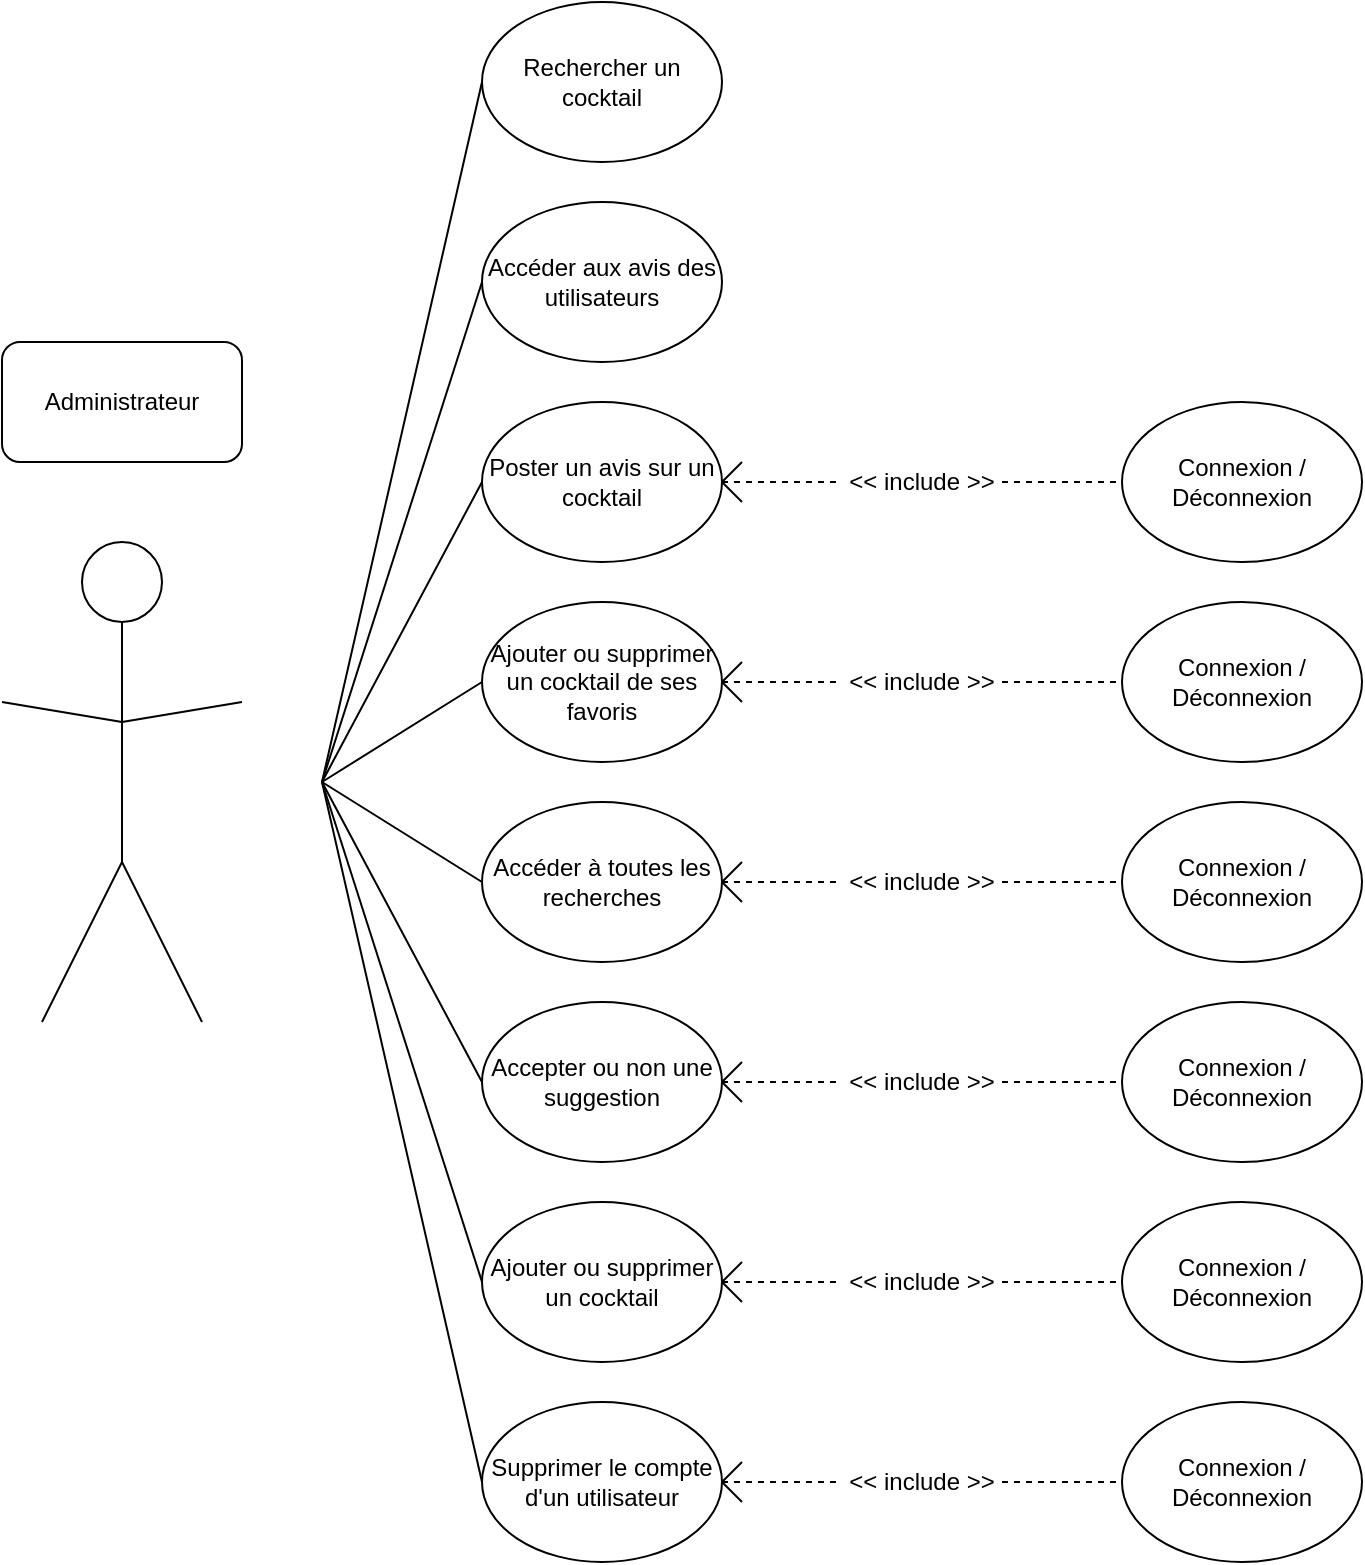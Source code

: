 <mxfile version="12.8.6" type="github">
  <diagram id="3fomOqYG3zGlC_ov1-AQ" name="Page-1">
    <mxGraphModel dx="460" dy="752" grid="1" gridSize="10" guides="1" tooltips="1" connect="1" arrows="1" fold="1" page="1" pageScale="1" pageWidth="827" pageHeight="1169" math="0" shadow="0">
      <root>
        <mxCell id="0" />
        <mxCell id="1" parent="0" />
        <mxCell id="zrgmom0zTqcJu9xCxxjm-1" value="" style="ellipse;whiteSpace=wrap;html=1;" vertex="1" parent="1">
          <mxGeometry x="120" y="460" width="40" height="40" as="geometry" />
        </mxCell>
        <mxCell id="zrgmom0zTqcJu9xCxxjm-2" value="" style="endArrow=none;html=1;entryX=0.5;entryY=1;entryDx=0;entryDy=0;" edge="1" parent="1" target="zrgmom0zTqcJu9xCxxjm-1">
          <mxGeometry width="50" height="50" relative="1" as="geometry">
            <mxPoint x="140" y="620" as="sourcePoint" />
            <mxPoint x="300" y="580" as="targetPoint" />
            <Array as="points" />
          </mxGeometry>
        </mxCell>
        <mxCell id="zrgmom0zTqcJu9xCxxjm-3" value="" style="endArrow=none;html=1;" edge="1" parent="1">
          <mxGeometry width="50" height="50" relative="1" as="geometry">
            <mxPoint x="100" y="700" as="sourcePoint" />
            <mxPoint x="140" y="620" as="targetPoint" />
          </mxGeometry>
        </mxCell>
        <mxCell id="zrgmom0zTqcJu9xCxxjm-4" value="" style="endArrow=none;html=1;" edge="1" parent="1">
          <mxGeometry width="50" height="50" relative="1" as="geometry">
            <mxPoint x="140" y="620" as="sourcePoint" />
            <mxPoint x="180" y="700" as="targetPoint" />
          </mxGeometry>
        </mxCell>
        <mxCell id="zrgmom0zTqcJu9xCxxjm-5" value="" style="endArrow=none;html=1;" edge="1" parent="1">
          <mxGeometry width="50" height="50" relative="1" as="geometry">
            <mxPoint x="140" y="550" as="sourcePoint" />
            <mxPoint x="200" y="540" as="targetPoint" />
          </mxGeometry>
        </mxCell>
        <mxCell id="zrgmom0zTqcJu9xCxxjm-6" value="" style="endArrow=none;html=1;" edge="1" parent="1">
          <mxGeometry width="50" height="50" relative="1" as="geometry">
            <mxPoint x="140" y="550" as="sourcePoint" />
            <mxPoint x="80" y="540" as="targetPoint" />
          </mxGeometry>
        </mxCell>
        <mxCell id="zrgmom0zTqcJu9xCxxjm-7" value="Rechercher un cocktail" style="ellipse;whiteSpace=wrap;html=1;" vertex="1" parent="1">
          <mxGeometry x="320" y="190" width="120" height="80" as="geometry" />
        </mxCell>
        <mxCell id="zrgmom0zTqcJu9xCxxjm-8" value="Accéder aux avis des utilisateurs" style="ellipse;whiteSpace=wrap;html=1;" vertex="1" parent="1">
          <mxGeometry x="320" y="290" width="120" height="80" as="geometry" />
        </mxCell>
        <mxCell id="zrgmom0zTqcJu9xCxxjm-9" value="" style="endArrow=none;html=1;entryX=0;entryY=0.5;entryDx=0;entryDy=0;" edge="1" parent="1" target="zrgmom0zTqcJu9xCxxjm-7">
          <mxGeometry width="50" height="50" relative="1" as="geometry">
            <mxPoint x="240" y="580" as="sourcePoint" />
            <mxPoint x="300" y="570" as="targetPoint" />
          </mxGeometry>
        </mxCell>
        <mxCell id="zrgmom0zTqcJu9xCxxjm-10" value="" style="endArrow=none;html=1;entryX=0;entryY=0.5;entryDx=0;entryDy=0;" edge="1" parent="1" target="zrgmom0zTqcJu9xCxxjm-8">
          <mxGeometry width="50" height="50" relative="1" as="geometry">
            <mxPoint x="240" y="580" as="sourcePoint" />
            <mxPoint x="330" y="510" as="targetPoint" />
          </mxGeometry>
        </mxCell>
        <mxCell id="zrgmom0zTqcJu9xCxxjm-11" value="Administrateur" style="rounded=1;whiteSpace=wrap;html=1;" vertex="1" parent="1">
          <mxGeometry x="80" y="360" width="120" height="60" as="geometry" />
        </mxCell>
        <mxCell id="zrgmom0zTqcJu9xCxxjm-12" value="Poster un avis sur un cocktail" style="ellipse;whiteSpace=wrap;html=1;" vertex="1" parent="1">
          <mxGeometry x="320" y="390" width="120" height="80" as="geometry" />
        </mxCell>
        <mxCell id="zrgmom0zTqcJu9xCxxjm-13" value="Ajouter ou supprimer un cocktail de ses favoris" style="ellipse;whiteSpace=wrap;html=1;" vertex="1" parent="1">
          <mxGeometry x="320" y="490" width="120" height="80" as="geometry" />
        </mxCell>
        <mxCell id="zrgmom0zTqcJu9xCxxjm-14" value="Accéder à toutes les recherches" style="ellipse;whiteSpace=wrap;html=1;" vertex="1" parent="1">
          <mxGeometry x="320" y="590" width="120" height="80" as="geometry" />
        </mxCell>
        <mxCell id="zrgmom0zTqcJu9xCxxjm-15" value="Accepter ou non une suggestion" style="ellipse;whiteSpace=wrap;html=1;" vertex="1" parent="1">
          <mxGeometry x="320" y="690" width="120" height="80" as="geometry" />
        </mxCell>
        <mxCell id="zrgmom0zTqcJu9xCxxjm-16" value="" style="endArrow=none;html=1;entryX=0;entryY=0.5;entryDx=0;entryDy=0;" edge="1" parent="1" target="zrgmom0zTqcJu9xCxxjm-12">
          <mxGeometry width="50" height="50" relative="1" as="geometry">
            <mxPoint x="240" y="580" as="sourcePoint" />
            <mxPoint x="330.0" y="390" as="targetPoint" />
          </mxGeometry>
        </mxCell>
        <mxCell id="zrgmom0zTqcJu9xCxxjm-17" value="" style="endArrow=none;html=1;entryX=0;entryY=0.5;entryDx=0;entryDy=0;" edge="1" parent="1" target="zrgmom0zTqcJu9xCxxjm-13">
          <mxGeometry width="50" height="50" relative="1" as="geometry">
            <mxPoint x="240" y="580" as="sourcePoint" />
            <mxPoint x="330.0" y="490" as="targetPoint" />
          </mxGeometry>
        </mxCell>
        <mxCell id="zrgmom0zTqcJu9xCxxjm-18" value="" style="endArrow=none;html=1;entryX=0;entryY=0.5;entryDx=0;entryDy=0;" edge="1" parent="1" target="zrgmom0zTqcJu9xCxxjm-14">
          <mxGeometry width="50" height="50" relative="1" as="geometry">
            <mxPoint x="240" y="580" as="sourcePoint" />
            <mxPoint x="330.0" y="590" as="targetPoint" />
          </mxGeometry>
        </mxCell>
        <mxCell id="zrgmom0zTqcJu9xCxxjm-19" value="" style="endArrow=none;html=1;entryX=0;entryY=0.5;entryDx=0;entryDy=0;" edge="1" parent="1" target="zrgmom0zTqcJu9xCxxjm-15">
          <mxGeometry width="50" height="50" relative="1" as="geometry">
            <mxPoint x="240" y="580" as="sourcePoint" />
            <mxPoint x="330.0" y="690" as="targetPoint" />
          </mxGeometry>
        </mxCell>
        <mxCell id="zrgmom0zTqcJu9xCxxjm-20" value="Ajouter ou supprimer un cocktail" style="ellipse;whiteSpace=wrap;html=1;" vertex="1" parent="1">
          <mxGeometry x="320" y="790" width="120" height="80" as="geometry" />
        </mxCell>
        <mxCell id="zrgmom0zTqcJu9xCxxjm-21" value="Supprimer le compte d&#39;un utilisateur" style="ellipse;whiteSpace=wrap;html=1;" vertex="1" parent="1">
          <mxGeometry x="320" y="890" width="120" height="80" as="geometry" />
        </mxCell>
        <mxCell id="zrgmom0zTqcJu9xCxxjm-22" value="" style="endArrow=none;html=1;entryX=0;entryY=0.5;entryDx=0;entryDy=0;" edge="1" parent="1" target="zrgmom0zTqcJu9xCxxjm-20">
          <mxGeometry width="50" height="50" relative="1" as="geometry">
            <mxPoint x="240" y="580" as="sourcePoint" />
            <mxPoint x="330" y="740" as="targetPoint" />
          </mxGeometry>
        </mxCell>
        <mxCell id="zrgmom0zTqcJu9xCxxjm-23" value="" style="endArrow=none;html=1;entryX=0;entryY=0.5;entryDx=0;entryDy=0;" edge="1" parent="1" target="zrgmom0zTqcJu9xCxxjm-21">
          <mxGeometry width="50" height="50" relative="1" as="geometry">
            <mxPoint x="240" y="580" as="sourcePoint" />
            <mxPoint x="330" y="840" as="targetPoint" />
          </mxGeometry>
        </mxCell>
        <mxCell id="zrgmom0zTqcJu9xCxxjm-24" value="" style="endArrow=none;html=1;" edge="1" parent="1">
          <mxGeometry width="50" height="50" relative="1" as="geometry">
            <mxPoint x="440" y="630" as="sourcePoint" />
            <mxPoint x="450" y="620" as="targetPoint" />
          </mxGeometry>
        </mxCell>
        <mxCell id="zrgmom0zTqcJu9xCxxjm-25" value="" style="endArrow=none;html=1;" edge="1" parent="1">
          <mxGeometry width="50" height="50" relative="1" as="geometry">
            <mxPoint x="440" y="630" as="sourcePoint" />
            <mxPoint x="450" y="640" as="targetPoint" />
          </mxGeometry>
        </mxCell>
        <mxCell id="zrgmom0zTqcJu9xCxxjm-26" value="" style="endArrow=none;dashed=1;html=1;entryX=0;entryY=0.5;entryDx=0;entryDy=0;" edge="1" parent="1" target="zrgmom0zTqcJu9xCxxjm-27">
          <mxGeometry width="50" height="50" relative="1" as="geometry">
            <mxPoint x="440" y="630" as="sourcePoint" />
            <mxPoint x="500" y="630" as="targetPoint" />
          </mxGeometry>
        </mxCell>
        <mxCell id="zrgmom0zTqcJu9xCxxjm-27" value="&amp;lt;&amp;lt; include &amp;gt;&amp;gt;" style="text;html=1;strokeColor=none;fillColor=none;align=center;verticalAlign=middle;whiteSpace=wrap;rounded=0;" vertex="1" parent="1">
          <mxGeometry x="500" y="620" width="80" height="20" as="geometry" />
        </mxCell>
        <mxCell id="zrgmom0zTqcJu9xCxxjm-28" value="" style="endArrow=none;dashed=1;html=1;exitX=1;exitY=0.5;exitDx=0;exitDy=0;" edge="1" parent="1" source="zrgmom0zTqcJu9xCxxjm-27">
          <mxGeometry width="50" height="50" relative="1" as="geometry">
            <mxPoint x="450" y="640" as="sourcePoint" />
            <mxPoint x="640" y="630" as="targetPoint" />
          </mxGeometry>
        </mxCell>
        <mxCell id="zrgmom0zTqcJu9xCxxjm-29" value="" style="endArrow=none;html=1;" edge="1" parent="1">
          <mxGeometry width="50" height="50" relative="1" as="geometry">
            <mxPoint x="440.0" y="730" as="sourcePoint" />
            <mxPoint x="450.0" y="720" as="targetPoint" />
          </mxGeometry>
        </mxCell>
        <mxCell id="zrgmom0zTqcJu9xCxxjm-30" value="" style="endArrow=none;html=1;" edge="1" parent="1">
          <mxGeometry width="50" height="50" relative="1" as="geometry">
            <mxPoint x="440.0" y="730" as="sourcePoint" />
            <mxPoint x="450.0" y="740" as="targetPoint" />
          </mxGeometry>
        </mxCell>
        <mxCell id="zrgmom0zTqcJu9xCxxjm-31" value="" style="endArrow=none;dashed=1;html=1;entryX=0;entryY=0.5;entryDx=0;entryDy=0;" edge="1" parent="1" target="zrgmom0zTqcJu9xCxxjm-32">
          <mxGeometry width="50" height="50" relative="1" as="geometry">
            <mxPoint x="440.0" y="730" as="sourcePoint" />
            <mxPoint x="500" y="730" as="targetPoint" />
          </mxGeometry>
        </mxCell>
        <mxCell id="zrgmom0zTqcJu9xCxxjm-32" value="&amp;lt;&amp;lt; include &amp;gt;&amp;gt;" style="text;html=1;strokeColor=none;fillColor=none;align=center;verticalAlign=middle;whiteSpace=wrap;rounded=0;" vertex="1" parent="1">
          <mxGeometry x="500" y="720" width="80" height="20" as="geometry" />
        </mxCell>
        <mxCell id="zrgmom0zTqcJu9xCxxjm-33" value="" style="endArrow=none;dashed=1;html=1;exitX=1;exitY=0.5;exitDx=0;exitDy=0;" edge="1" parent="1" source="zrgmom0zTqcJu9xCxxjm-32">
          <mxGeometry width="50" height="50" relative="1" as="geometry">
            <mxPoint x="450" y="740" as="sourcePoint" />
            <mxPoint x="640" y="730" as="targetPoint" />
          </mxGeometry>
        </mxCell>
        <mxCell id="zrgmom0zTqcJu9xCxxjm-34" value="" style="endArrow=none;html=1;" edge="1" parent="1">
          <mxGeometry width="50" height="50" relative="1" as="geometry">
            <mxPoint x="440.0" y="830" as="sourcePoint" />
            <mxPoint x="450.0" y="820" as="targetPoint" />
          </mxGeometry>
        </mxCell>
        <mxCell id="zrgmom0zTqcJu9xCxxjm-35" value="" style="endArrow=none;html=1;" edge="1" parent="1">
          <mxGeometry width="50" height="50" relative="1" as="geometry">
            <mxPoint x="440.0" y="830" as="sourcePoint" />
            <mxPoint x="450.0" y="840" as="targetPoint" />
          </mxGeometry>
        </mxCell>
        <mxCell id="zrgmom0zTqcJu9xCxxjm-36" value="" style="endArrow=none;dashed=1;html=1;entryX=0;entryY=0.5;entryDx=0;entryDy=0;" edge="1" parent="1" target="zrgmom0zTqcJu9xCxxjm-37">
          <mxGeometry width="50" height="50" relative="1" as="geometry">
            <mxPoint x="440.0" y="830" as="sourcePoint" />
            <mxPoint x="500" y="830" as="targetPoint" />
          </mxGeometry>
        </mxCell>
        <mxCell id="zrgmom0zTqcJu9xCxxjm-37" value="&amp;lt;&amp;lt; include &amp;gt;&amp;gt;" style="text;html=1;strokeColor=none;fillColor=none;align=center;verticalAlign=middle;whiteSpace=wrap;rounded=0;" vertex="1" parent="1">
          <mxGeometry x="500" y="820" width="80" height="20" as="geometry" />
        </mxCell>
        <mxCell id="zrgmom0zTqcJu9xCxxjm-38" value="" style="endArrow=none;dashed=1;html=1;exitX=1;exitY=0.5;exitDx=0;exitDy=0;" edge="1" parent="1" source="zrgmom0zTqcJu9xCxxjm-37">
          <mxGeometry width="50" height="50" relative="1" as="geometry">
            <mxPoint x="450" y="840" as="sourcePoint" />
            <mxPoint x="640" y="830" as="targetPoint" />
          </mxGeometry>
        </mxCell>
        <mxCell id="zrgmom0zTqcJu9xCxxjm-39" value="" style="endArrow=none;html=1;" edge="1" parent="1">
          <mxGeometry width="50" height="50" relative="1" as="geometry">
            <mxPoint x="440.0" y="930.0" as="sourcePoint" />
            <mxPoint x="450.0" y="920.0" as="targetPoint" />
          </mxGeometry>
        </mxCell>
        <mxCell id="zrgmom0zTqcJu9xCxxjm-40" value="" style="endArrow=none;html=1;" edge="1" parent="1">
          <mxGeometry width="50" height="50" relative="1" as="geometry">
            <mxPoint x="440.0" y="930.0" as="sourcePoint" />
            <mxPoint x="450.0" y="940.0" as="targetPoint" />
          </mxGeometry>
        </mxCell>
        <mxCell id="zrgmom0zTqcJu9xCxxjm-41" value="" style="endArrow=none;dashed=1;html=1;entryX=0;entryY=0.5;entryDx=0;entryDy=0;" edge="1" parent="1" target="zrgmom0zTqcJu9xCxxjm-42">
          <mxGeometry width="50" height="50" relative="1" as="geometry">
            <mxPoint x="440.0" y="930.0" as="sourcePoint" />
            <mxPoint x="500" y="930" as="targetPoint" />
          </mxGeometry>
        </mxCell>
        <mxCell id="zrgmom0zTqcJu9xCxxjm-42" value="&amp;lt;&amp;lt; include &amp;gt;&amp;gt;" style="text;html=1;strokeColor=none;fillColor=none;align=center;verticalAlign=middle;whiteSpace=wrap;rounded=0;" vertex="1" parent="1">
          <mxGeometry x="500" y="920" width="80" height="20" as="geometry" />
        </mxCell>
        <mxCell id="zrgmom0zTqcJu9xCxxjm-43" value="" style="endArrow=none;dashed=1;html=1;exitX=1;exitY=0.5;exitDx=0;exitDy=0;" edge="1" parent="1" source="zrgmom0zTqcJu9xCxxjm-42">
          <mxGeometry width="50" height="50" relative="1" as="geometry">
            <mxPoint x="450" y="940" as="sourcePoint" />
            <mxPoint x="640" y="930.0" as="targetPoint" />
          </mxGeometry>
        </mxCell>
        <mxCell id="zrgmom0zTqcJu9xCxxjm-44" value="Connexion / Déconnexion" style="ellipse;whiteSpace=wrap;html=1;" vertex="1" parent="1">
          <mxGeometry x="640" y="890" width="120" height="80" as="geometry" />
        </mxCell>
        <mxCell id="zrgmom0zTqcJu9xCxxjm-45" value="Connexion / Déconnexion" style="ellipse;whiteSpace=wrap;html=1;" vertex="1" parent="1">
          <mxGeometry x="640" y="790" width="120" height="80" as="geometry" />
        </mxCell>
        <mxCell id="zrgmom0zTqcJu9xCxxjm-46" value="Connexion / Déconnexion" style="ellipse;whiteSpace=wrap;html=1;" vertex="1" parent="1">
          <mxGeometry x="640" y="690" width="120" height="80" as="geometry" />
        </mxCell>
        <mxCell id="zrgmom0zTqcJu9xCxxjm-47" value="Connexion / Déconnexion" style="ellipse;whiteSpace=wrap;html=1;" vertex="1" parent="1">
          <mxGeometry x="640" y="590" width="120" height="80" as="geometry" />
        </mxCell>
        <mxCell id="zrgmom0zTqcJu9xCxxjm-48" value="" style="endArrow=none;html=1;" edge="1" parent="1">
          <mxGeometry width="50" height="50" relative="1" as="geometry">
            <mxPoint x="440" y="530" as="sourcePoint" />
            <mxPoint x="450" y="520" as="targetPoint" />
          </mxGeometry>
        </mxCell>
        <mxCell id="zrgmom0zTqcJu9xCxxjm-49" value="" style="endArrow=none;html=1;" edge="1" parent="1">
          <mxGeometry width="50" height="50" relative="1" as="geometry">
            <mxPoint x="440" y="530" as="sourcePoint" />
            <mxPoint x="450" y="540" as="targetPoint" />
          </mxGeometry>
        </mxCell>
        <mxCell id="zrgmom0zTqcJu9xCxxjm-50" value="" style="endArrow=none;dashed=1;html=1;entryX=0;entryY=0.5;entryDx=0;entryDy=0;" edge="1" parent="1" target="zrgmom0zTqcJu9xCxxjm-51">
          <mxGeometry width="50" height="50" relative="1" as="geometry">
            <mxPoint x="440" y="530" as="sourcePoint" />
            <mxPoint x="500" y="530" as="targetPoint" />
          </mxGeometry>
        </mxCell>
        <mxCell id="zrgmom0zTqcJu9xCxxjm-51" value="&amp;lt;&amp;lt; include &amp;gt;&amp;gt;" style="text;html=1;strokeColor=none;fillColor=none;align=center;verticalAlign=middle;whiteSpace=wrap;rounded=0;" vertex="1" parent="1">
          <mxGeometry x="500" y="520" width="80" height="20" as="geometry" />
        </mxCell>
        <mxCell id="zrgmom0zTqcJu9xCxxjm-52" value="" style="endArrow=none;dashed=1;html=1;exitX=1;exitY=0.5;exitDx=0;exitDy=0;" edge="1" parent="1" source="zrgmom0zTqcJu9xCxxjm-51">
          <mxGeometry width="50" height="50" relative="1" as="geometry">
            <mxPoint x="450" y="540" as="sourcePoint" />
            <mxPoint x="640" y="530" as="targetPoint" />
          </mxGeometry>
        </mxCell>
        <mxCell id="zrgmom0zTqcJu9xCxxjm-53" value="Connexion / Déconnexion" style="ellipse;whiteSpace=wrap;html=1;" vertex="1" parent="1">
          <mxGeometry x="640" y="490" width="120" height="80" as="geometry" />
        </mxCell>
        <mxCell id="zrgmom0zTqcJu9xCxxjm-54" value="" style="endArrow=none;html=1;" edge="1" parent="1">
          <mxGeometry width="50" height="50" relative="1" as="geometry">
            <mxPoint x="440" y="430" as="sourcePoint" />
            <mxPoint x="450" y="420" as="targetPoint" />
          </mxGeometry>
        </mxCell>
        <mxCell id="zrgmom0zTqcJu9xCxxjm-55" value="" style="endArrow=none;html=1;" edge="1" parent="1">
          <mxGeometry width="50" height="50" relative="1" as="geometry">
            <mxPoint x="440" y="430" as="sourcePoint" />
            <mxPoint x="450" y="440" as="targetPoint" />
          </mxGeometry>
        </mxCell>
        <mxCell id="zrgmom0zTqcJu9xCxxjm-56" value="" style="endArrow=none;dashed=1;html=1;entryX=0;entryY=0.5;entryDx=0;entryDy=0;" edge="1" parent="1" target="zrgmom0zTqcJu9xCxxjm-57">
          <mxGeometry width="50" height="50" relative="1" as="geometry">
            <mxPoint x="440" y="430" as="sourcePoint" />
            <mxPoint x="500" y="430" as="targetPoint" />
          </mxGeometry>
        </mxCell>
        <mxCell id="zrgmom0zTqcJu9xCxxjm-57" value="&amp;lt;&amp;lt; include &amp;gt;&amp;gt;" style="text;html=1;strokeColor=none;fillColor=none;align=center;verticalAlign=middle;whiteSpace=wrap;rounded=0;" vertex="1" parent="1">
          <mxGeometry x="500" y="420" width="80" height="20" as="geometry" />
        </mxCell>
        <mxCell id="zrgmom0zTqcJu9xCxxjm-58" value="" style="endArrow=none;dashed=1;html=1;exitX=1;exitY=0.5;exitDx=0;exitDy=0;" edge="1" parent="1" source="zrgmom0zTqcJu9xCxxjm-57">
          <mxGeometry width="50" height="50" relative="1" as="geometry">
            <mxPoint x="450" y="440" as="sourcePoint" />
            <mxPoint x="640" y="430" as="targetPoint" />
          </mxGeometry>
        </mxCell>
        <mxCell id="zrgmom0zTqcJu9xCxxjm-59" value="Connexion / Déconnexion" style="ellipse;whiteSpace=wrap;html=1;" vertex="1" parent="1">
          <mxGeometry x="640" y="390" width="120" height="80" as="geometry" />
        </mxCell>
      </root>
    </mxGraphModel>
  </diagram>
</mxfile>
